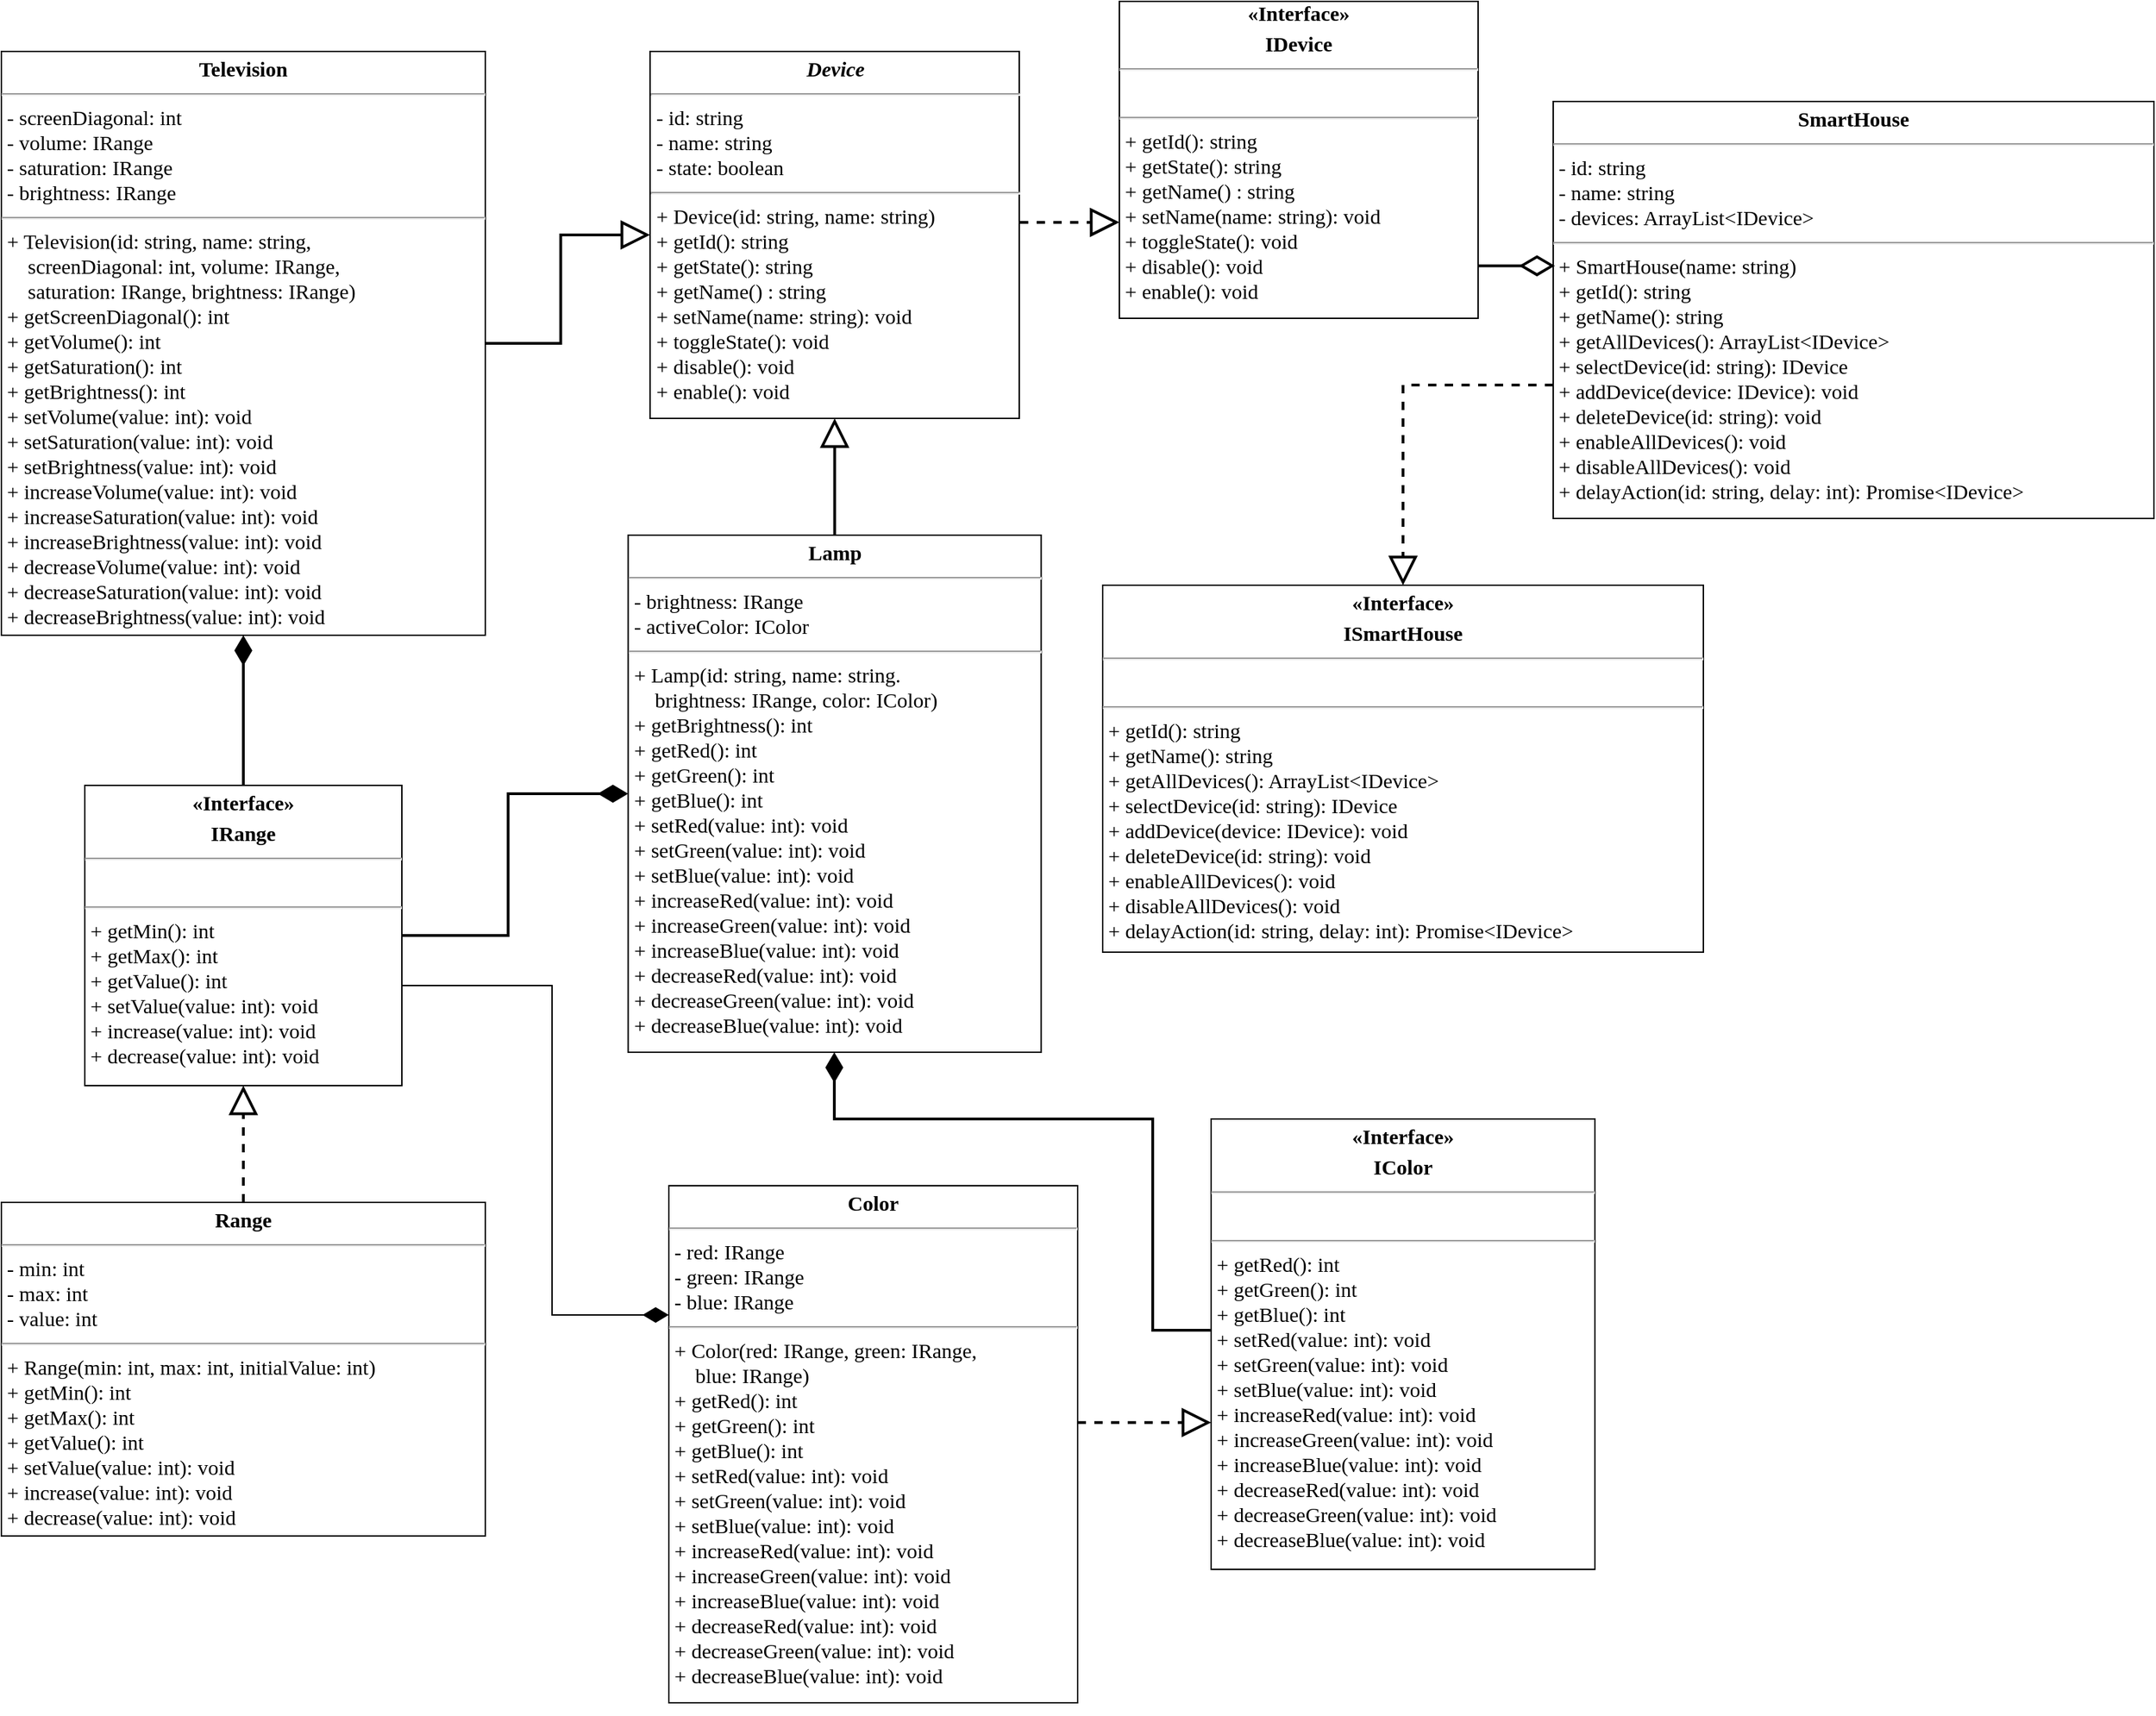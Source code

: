 <mxfile version="12.8.1" type="device"><diagram name="Page-1" id="c4acf3e9-155e-7222-9cf6-157b1a14988f"><mxGraphModel dx="3422" dy="1450" grid="1" gridSize="12" guides="1" tooltips="1" connect="1" arrows="1" fold="1" page="1" pageScale="1" pageWidth="827" pageHeight="1169" background="#ffffff" math="0" shadow="0"><root><mxCell id="0"/><mxCell id="1" parent="0"/><mxCell id="5d2195bd80daf111-18" value="&lt;p style=&quot;margin: 4px 0px 0px ; text-align: center ; font-size: 15px&quot;&gt;&lt;b style=&quot;font-size: 15px&quot;&gt;&lt;font style=&quot;font-size: 15px&quot;&gt;&lt;i&gt;Device&lt;/i&gt;&lt;/font&gt;&lt;/b&gt;&lt;/p&gt;&lt;hr style=&quot;font-size: 15px&quot;&gt;&lt;p style=&quot;margin: 0px 0px 0px 4px ; font-size: 15px&quot;&gt;- id: string&lt;span&gt;&lt;br&gt;&lt;/span&gt;&lt;/p&gt;&lt;p style=&quot;margin: 0px 0px 0px 4px ; font-size: 15px&quot;&gt;&lt;span&gt;- name: string&lt;/span&gt;&lt;br&gt;&lt;/p&gt;&lt;p style=&quot;margin: 0px 0px 0px 4px ; font-size: 15px&quot;&gt;&lt;font style=&quot;font-size: 15px&quot;&gt;- state: boolean&lt;/font&gt;&lt;/p&gt;&lt;hr style=&quot;font-size: 15px&quot;&gt;&lt;p style=&quot;margin: 0px 0px 0px 4px ; font-size: 15px&quot;&gt;&lt;font style=&quot;font-size: 15px&quot;&gt;+&amp;nbsp;&lt;span style=&quot;font-size: 15px&quot;&gt;Device(id: string, name: string&lt;/span&gt;&lt;span style=&quot;font-size: 15px&quot;&gt;)&lt;/span&gt;&lt;/font&gt;&lt;/p&gt;&lt;p style=&quot;margin: 0px 0px 0px 4px&quot;&gt;&lt;span&gt;+ getId(): string&lt;/span&gt;&lt;/p&gt;&lt;p style=&quot;margin: 0px 0px 0px 4px&quot;&gt;+ getState(): string&lt;/p&gt;&lt;p style=&quot;margin: 0px 0px 0px 4px&quot;&gt;+ getName() : string&lt;br&gt;&lt;/p&gt;&lt;p style=&quot;margin: 0px 0px 0px 4px&quot;&gt;+ setName(name: string): void&lt;br&gt;&lt;/p&gt;&lt;p style=&quot;margin: 0px 0px 0px 4px&quot;&gt;+ toggleState(): void&lt;/p&gt;&lt;p style=&quot;margin: 0px 0px 0px 4px&quot;&gt;+ disable(): void&lt;/p&gt;&lt;p style=&quot;margin: 0px 0px 0px 4px ; font-size: 15px&quot;&gt;&lt;font style=&quot;font-size: 15px&quot;&gt;&lt;span&gt;+ enable(): void&lt;/span&gt;&lt;span style=&quot;font-size: 15px&quot;&gt;&amp;nbsp;&lt;/span&gt;&lt;/font&gt;&lt;/p&gt;&lt;p style=&quot;margin: 0px 0px 0px 4px ; font-size: 15px&quot;&gt;&lt;br&gt;&lt;/p&gt;&lt;p style=&quot;margin: 0px 0px 0px 4px ; font-size: 15px&quot;&gt;&lt;br style=&quot;font-size: 15px&quot;&gt;&lt;/p&gt;" style="verticalAlign=top;align=left;overflow=fill;fontSize=15;fontFamily=Verdana;html=1;rounded=0;shadow=0;comic=0;labelBackgroundColor=none;strokeWidth=1" parent="1" vertex="1"><mxGeometry x="-265.5" y="96" width="265.5" height="264" as="geometry"/></mxCell><mxCell id="Q73w4kFCPAtCRHGUDV1n-12" style="edgeStyle=orthogonalEdgeStyle;rounded=0;orthogonalLoop=1;jettySize=auto;html=1;endArrow=block;endFill=0;endSize=16;strokeWidth=2;" parent="1" source="eGvVzG7AGnnClOdw0Uho-2" target="5d2195bd80daf111-18" edge="1"><mxGeometry relative="1" as="geometry"/></mxCell><mxCell id="eGvVzG7AGnnClOdw0Uho-2" value="&lt;p style=&quot;margin: 4px 0px 0px ; text-align: center ; font-size: 15px&quot;&gt;&lt;b style=&quot;font-size: 15px&quot;&gt;&lt;font style=&quot;font-size: 15px&quot;&gt;Television&lt;/font&gt;&lt;/b&gt;&lt;/p&gt;&lt;hr style=&quot;font-size: 15px&quot;&gt;&lt;p style=&quot;margin: 0px 0px 0px 4px ; font-size: 15px&quot;&gt;&lt;font style=&quot;font-size: 15px&quot;&gt;- screenDiagonal: int&lt;br style=&quot;font-size: 15px&quot;&gt;&lt;/font&gt;&lt;/p&gt;&lt;p style=&quot;margin: 0px 0px 0px 4px ; font-size: 15px&quot;&gt;&lt;font style=&quot;font-size: 15px&quot;&gt;- volume: IRange&lt;br style=&quot;font-size: 15px&quot;&gt;&lt;/font&gt;&lt;/p&gt;&lt;p style=&quot;margin: 0px 0px 0px 4px ; font-size: 15px&quot;&gt;&lt;font style=&quot;font-size: 15px&quot;&gt;- saturation: IRange&lt;/font&gt;&lt;/p&gt;&lt;p style=&quot;margin: 0px 0px 0px 4px ; font-size: 15px&quot;&gt;&lt;font style=&quot;font-size: 15px&quot;&gt;- brightness: IRange&lt;/font&gt;&lt;/p&gt;&lt;hr style=&quot;font-size: 15px&quot;&gt;&lt;p style=&quot;margin: 0px 0px 0px 4px ; font-size: 15px&quot;&gt;&lt;font style=&quot;font-size: 15px&quot;&gt;+ Television(id: string, name: string,&amp;nbsp;&lt;/font&gt;&lt;/p&gt;&lt;p style=&quot;margin: 0px 0px 0px 4px ; font-size: 15px&quot;&gt;&lt;span&gt;&amp;nbsp; &amp;nbsp; screenDiagonal: int,&amp;nbsp;&lt;/span&gt;&lt;span&gt;volume: IRange,&amp;nbsp;&lt;/span&gt;&lt;/p&gt;&lt;p style=&quot;margin: 0px 0px 0px 4px ; font-size: 15px&quot;&gt;&lt;span&gt;&amp;nbsp; &amp;nbsp; saturation: IRange,&amp;nbsp;&lt;/span&gt;&lt;span&gt;brightness: IRange)&lt;/span&gt;&lt;/p&gt;&lt;p style=&quot;margin: 0px 0px 0px 4px ; font-size: 15px&quot;&gt;&lt;font style=&quot;font-size: 15px&quot;&gt;+ getScreenDiagonal(): int&lt;/font&gt;&lt;/p&gt;&lt;p style=&quot;margin: 0px 0px 0px 4px ; font-size: 15px&quot;&gt;&lt;font style=&quot;font-size: 15px&quot;&gt;+ getVolume(): int&lt;/font&gt;&lt;/p&gt;&lt;p style=&quot;margin: 0px 0px 0px 4px ; font-size: 15px&quot;&gt;&lt;font style=&quot;font-size: 15px&quot;&gt;+ getSaturation(): int&lt;/font&gt;&lt;/p&gt;&lt;p style=&quot;margin: 0px 0px 0px 4px ; font-size: 15px&quot;&gt;&lt;font style=&quot;font-size: 15px&quot;&gt;+ getBrightness(): int&lt;/font&gt;&lt;/p&gt;&lt;p style=&quot;margin: 0px 0px 0px 4px ; font-size: 15px&quot;&gt;+ setVolume(value: int): void&lt;br style=&quot;font-size: 15px&quot;&gt;&lt;/p&gt;&lt;p style=&quot;margin: 0px 0px 0px 4px ; font-size: 15px&quot;&gt;+ setSaturation(value: int): void&lt;br style=&quot;font-size: 15px&quot;&gt;&lt;/p&gt;&lt;p style=&quot;margin: 0px 0px 0px 4px ; font-size: 15px&quot;&gt;+ setBrightness(value: int): void&lt;br style=&quot;font-size: 15px&quot;&gt;&lt;/p&gt;&lt;p style=&quot;margin: 0px 0px 0px 4px ; font-size: 15px&quot;&gt;+ increaseVolume(value: int): void&lt;/p&gt;&lt;p style=&quot;margin: 0px 0px 0px 4px ; font-size: 15px&quot;&gt;+ increaseSaturation(value: int): void&lt;br style=&quot;font-size: 15px&quot;&gt;&lt;/p&gt;&lt;p style=&quot;margin: 0px 0px 0px 4px ; font-size: 15px&quot;&gt;+ increaseBrightness(value: int): void&lt;br style=&quot;font-size: 15px&quot;&gt;&lt;/p&gt;&lt;p style=&quot;margin: 0px 0px 0px 4px ; font-size: 15px&quot;&gt;+ decreaseVolume(value: int): void&lt;/p&gt;&lt;p style=&quot;margin: 0px 0px 0px 4px ; font-size: 15px&quot;&gt;+ decreaseSaturation(value: int): void&lt;/p&gt;&lt;p style=&quot;margin: 0px 0px 0px 4px ; font-size: 15px&quot;&gt;+ decreaseBrightness(value: int): void&lt;/p&gt;" style="verticalAlign=top;align=left;overflow=fill;fontSize=15;fontFamily=Verdana;html=1;rounded=0;shadow=0;comic=0;labelBackgroundColor=none;strokeWidth=1" parent="1" vertex="1"><mxGeometry x="-732" y="96" width="348" height="420" as="geometry"/></mxCell><mxCell id="Q73w4kFCPAtCRHGUDV1n-11" style="edgeStyle=orthogonalEdgeStyle;rounded=0;orthogonalLoop=1;jettySize=auto;html=1;endArrow=block;endFill=0;endSize=16;strokeWidth=2;entryX=0.5;entryY=1;entryDx=0;entryDy=0;" parent="1" source="eGvVzG7AGnnClOdw0Uho-7" target="5d2195bd80daf111-18" edge="1"><mxGeometry relative="1" as="geometry"><mxPoint x="-133" y="384" as="targetPoint"/><Array as="points"/></mxGeometry></mxCell><mxCell id="eGvVzG7AGnnClOdw0Uho-7" value="&lt;p style=&quot;margin: 4px 0px 0px ; text-align: center ; font-size: 15px&quot;&gt;&lt;b style=&quot;font-size: 15px&quot;&gt;&lt;font style=&quot;font-size: 15px&quot;&gt;Lamp&lt;/font&gt;&lt;/b&gt;&lt;/p&gt;&lt;hr style=&quot;font-size: 15px&quot;&gt;&lt;p style=&quot;margin: 0px 0px 0px 4px ; font-size: 15px&quot;&gt;&lt;font style=&quot;font-size: 15px&quot;&gt;- brightness: IRange&lt;br style=&quot;font-size: 15px&quot;&gt;&lt;/font&gt;&lt;/p&gt;&lt;p style=&quot;margin: 0px 0px 0px 4px ; font-size: 15px&quot;&gt;&lt;font style=&quot;font-size: 15px&quot;&gt;- activeColor: IColor&lt;/font&gt;&lt;/p&gt;&lt;hr style=&quot;font-size: 15px&quot;&gt;&lt;p style=&quot;margin: 0px 0px 0px 4px ; font-size: 15px&quot;&gt;&lt;font style=&quot;font-size: 15px&quot;&gt;+ Lamp(id: string, name: string.&amp;nbsp;&lt;/font&gt;&lt;/p&gt;&lt;p style=&quot;margin: 0px 0px 0px 4px ; font-size: 15px&quot;&gt;&lt;font style=&quot;font-size: 15px&quot;&gt;&lt;span style=&quot;font-size: 15px&quot;&gt;&amp;nbsp; &amp;nbsp; brightness: IRange, color: IColor)&lt;/span&gt;&lt;/font&gt;&lt;/p&gt;&lt;p style=&quot;margin: 0px 0px 0px 4px ; font-size: 15px&quot;&gt;&lt;span style=&quot;font-size: 15px&quot;&gt;&lt;font style=&quot;font-size: 15px&quot;&gt;+ getBrightness(): int&lt;/font&gt;&lt;/span&gt;&lt;/p&gt;&lt;p style=&quot;margin: 0px 0px 0px 4px&quot;&gt;+ getRed(): int&lt;/p&gt;&lt;p style=&quot;margin: 0px 0px 0px 4px&quot;&gt;+ getGreen(): int&lt;br&gt;&lt;/p&gt;&lt;p style=&quot;margin: 0px 0px 0px 4px&quot;&gt;+ getBlue(): int&lt;/p&gt;&lt;p style=&quot;margin: 0px 0px 0px 4px ; font-size: 15px&quot;&gt;+ setRed(&lt;span style=&quot;font-size: 15px&quot;&gt;value: int): void&lt;/span&gt;&lt;/p&gt;&lt;p style=&quot;margin: 0px 0px 0px 4px ; font-size: 15px&quot;&gt;+ setGreen(&lt;span style=&quot;font-size: 15px&quot;&gt;value: int): void&lt;/span&gt;&lt;span style=&quot;font-size: 15px&quot;&gt;&lt;br style=&quot;font-size: 15px&quot;&gt;&lt;/span&gt;&lt;/p&gt;&lt;p style=&quot;margin: 0px 0px 0px 4px ; font-size: 15px&quot;&gt;+ setBlue(&lt;span style=&quot;font-size: 15px&quot;&gt;value: int): void&lt;/span&gt;&lt;span style=&quot;font-size: 15px&quot;&gt;&lt;br style=&quot;font-size: 15px&quot;&gt;&lt;/span&gt;&lt;/p&gt;&lt;p style=&quot;margin: 0px 0px 0px 4px ; font-size: 15px&quot;&gt;+ increaseRed(&lt;span style=&quot;font-size: 15px&quot;&gt;value: int): void&lt;/span&gt;&lt;/p&gt;&lt;p style=&quot;margin: 0px 0px 0px 4px ; font-size: 15px&quot;&gt;+ increaseGreen(&lt;span style=&quot;font-size: 15px&quot;&gt;value: int): void&lt;/span&gt;&lt;span style=&quot;font-size: 15px&quot;&gt;&lt;br style=&quot;font-size: 15px&quot;&gt;&lt;/span&gt;&lt;/p&gt;&lt;p style=&quot;margin: 0px 0px 0px 4px ; font-size: 15px&quot;&gt;+ increaseBlue(&lt;span style=&quot;font-size: 15px&quot;&gt;value: int): void&lt;/span&gt;&lt;span style=&quot;font-size: 15px&quot;&gt;&lt;br style=&quot;font-size: 15px&quot;&gt;&lt;/span&gt;&lt;/p&gt;&lt;p style=&quot;margin: 0px 0px 0px 4px ; font-size: 15px&quot;&gt;&lt;/p&gt;&lt;p style=&quot;margin: 0px 0px 0px 4px ; font-size: 15px&quot;&gt;+ decreaseRed(&lt;span style=&quot;font-size: 15px&quot;&gt;value: int): void&lt;/span&gt;&lt;/p&gt;&lt;p style=&quot;margin: 0px 0px 0px 4px ; font-size: 15px&quot;&gt;+ decreaseGreen(value: int): void&lt;span style=&quot;font-size: 15px&quot;&gt;&lt;br style=&quot;font-size: 15px&quot;&gt;&lt;/span&gt;&lt;/p&gt;&lt;p style=&quot;margin: 0px 0px 0px 4px ; font-size: 15px&quot;&gt;+ decreaseBlue(value: int): void&lt;br style=&quot;font-size: 15px&quot;&gt;&lt;/p&gt;" style="verticalAlign=top;align=left;overflow=fill;fontSize=15;fontFamily=Verdana;html=1;rounded=0;shadow=0;comic=0;labelBackgroundColor=none;strokeWidth=1" parent="1" vertex="1"><mxGeometry x="-281.25" y="444" width="297" height="372" as="geometry"/></mxCell><mxCell id="Q73w4kFCPAtCRHGUDV1n-16" style="edgeStyle=orthogonalEdgeStyle;rounded=0;orthogonalLoop=1;jettySize=auto;html=1;endArrow=block;endFill=0;endSize=16;strokeWidth=2;dashed=1;" parent="1" source="eGvVzG7AGnnClOdw0Uho-8" target="Q73w4kFCPAtCRHGUDV1n-4" edge="1"><mxGeometry relative="1" as="geometry"/></mxCell><mxCell id="eGvVzG7AGnnClOdw0Uho-8" value="&lt;p style=&quot;margin: 4px 0px 0px ; text-align: center ; font-size: 15px&quot;&gt;&lt;b style=&quot;font-size: 15px&quot;&gt;&lt;font style=&quot;font-size: 15px&quot;&gt;Range&lt;/font&gt;&lt;/b&gt;&lt;/p&gt;&lt;hr style=&quot;font-size: 15px&quot;&gt;&lt;p style=&quot;margin: 0px 0px 0px 4px ; font-size: 15px&quot;&gt;&lt;font style=&quot;font-size: 15px&quot;&gt;- min: int&lt;br style=&quot;font-size: 15px&quot;&gt;- max: int&lt;/font&gt;&lt;/p&gt;&lt;p style=&quot;margin: 0px 0px 0px 4px ; font-size: 15px&quot;&gt;&lt;font style=&quot;font-size: 15px&quot;&gt;- value: int&lt;/font&gt;&lt;/p&gt;&lt;hr style=&quot;font-size: 15px&quot;&gt;&lt;p style=&quot;margin: 0px 0px 0px 4px ; font-size: 15px&quot;&gt;&lt;font style=&quot;font-size: 15px&quot;&gt;+ Range(min: int, max: int,&amp;nbsp;&lt;/font&gt;&lt;span&gt;initialValue: int)&lt;/span&gt;&lt;/p&gt;&lt;p style=&quot;margin: 0px 0px 0px 4px&quot;&gt;+ getMin(): int&lt;br&gt;&lt;/p&gt;&lt;p style=&quot;margin: 0px 0px 0px 4px&quot;&gt;+ getMax(): int&lt;/p&gt;&lt;p style=&quot;margin: 0px 0px 0px 4px&quot;&gt;+ getValue(): int&lt;/p&gt;&lt;p style=&quot;margin: 0px 0px 0px 4px&quot;&gt;+ setValue(value: int): void&lt;br&gt;&lt;/p&gt;&lt;p style=&quot;margin: 0px 0px 0px 4px&quot;&gt;+ increase(value: int): void&lt;/p&gt;&lt;p style=&quot;margin: 0px 0px 0px 4px&quot;&gt;+ decrease(value: int): void&lt;/p&gt;&lt;p style=&quot;margin: 0px 0px 0px 4px ; font-size: 15px&quot;&gt;&lt;br&gt;&lt;/p&gt;&lt;p style=&quot;margin: 0px 0px 0px 4px ; font-size: 15px&quot;&gt;&lt;br style=&quot;font-size: 15px&quot;&gt;&lt;/p&gt;" style="verticalAlign=top;align=left;overflow=fill;fontSize=15;fontFamily=Verdana;html=1;rounded=0;shadow=0;comic=0;labelBackgroundColor=none;strokeWidth=1;horizontal=1;" parent="1" vertex="1"><mxGeometry x="-732" y="924" width="348" height="240" as="geometry"/></mxCell><mxCell id="Q73w4kFCPAtCRHGUDV1n-17" style="edgeStyle=orthogonalEdgeStyle;rounded=0;orthogonalLoop=1;jettySize=auto;html=1;dashed=1;endArrow=block;endFill=0;endSize=16;strokeWidth=2;entryX=0;entryY=0.674;entryDx=0;entryDy=0;entryPerimeter=0;" parent="1" source="eGvVzG7AGnnClOdw0Uho-9" target="Q73w4kFCPAtCRHGUDV1n-5" edge="1"><mxGeometry relative="1" as="geometry"><mxPoint x="136" y="1082" as="targetPoint"/><Array as="points"><mxPoint x="36" y="1082"/></Array></mxGeometry></mxCell><mxCell id="eGvVzG7AGnnClOdw0Uho-9" value="&lt;p style=&quot;margin: 4px 0px 0px ; text-align: center ; font-size: 15px&quot;&gt;&lt;b style=&quot;font-size: 15px&quot;&gt;&lt;font style=&quot;font-size: 15px&quot;&gt;Color&lt;/font&gt;&lt;/b&gt;&lt;/p&gt;&lt;hr style=&quot;font-size: 15px&quot;&gt;&lt;p style=&quot;margin: 0px 0px 0px 4px ; font-size: 15px&quot;&gt;&lt;font style=&quot;font-size: 15px&quot;&gt;- red: IRange&lt;br style=&quot;font-size: 15px&quot;&gt;- green: IRange&lt;br style=&quot;font-size: 15px&quot;&gt;&lt;/font&gt;&lt;/p&gt;&lt;p style=&quot;margin: 0px 0px 0px 4px ; font-size: 15px&quot;&gt;&lt;font style=&quot;font-size: 15px&quot;&gt;- blue: IRange&lt;/font&gt;&lt;/p&gt;&lt;hr style=&quot;font-size: 15px&quot;&gt;&lt;p style=&quot;margin: 0px 0px 0px 4px ; font-size: 15px&quot;&gt;&lt;font style=&quot;font-size: 15px&quot;&gt;+ Color(red: IRange, green: IRange,&lt;/font&gt;&lt;/p&gt;&lt;p style=&quot;margin: 0px 0px 0px 4px ; font-size: 15px&quot;&gt;&lt;font style=&quot;font-size: 15px&quot;&gt;&amp;nbsp; &amp;nbsp; blue: IRange)&lt;/font&gt;&lt;/p&gt;&lt;p style=&quot;margin: 0px 0px 0px 4px&quot;&gt;+ getRed(): int&lt;br&gt;&lt;/p&gt;&lt;p style=&quot;margin: 0px 0px 0px 4px&quot;&gt;+ getGreen(): int&lt;/p&gt;&lt;p style=&quot;margin: 0px 0px 0px 4px&quot;&gt;+ getBlue(): int&lt;/p&gt;&lt;p style=&quot;margin: 0px 0px 0px 4px&quot;&gt;+ setRed(value: int): void&lt;/p&gt;&lt;p style=&quot;margin: 0px 0px 0px 4px&quot;&gt;+ setGreen(value: int): void&lt;br&gt;&lt;/p&gt;&lt;p style=&quot;margin: 0px 0px 0px 4px&quot;&gt;+ setBlue(value: int): void&lt;br&gt;&lt;/p&gt;&lt;p style=&quot;margin: 0px 0px 0px 4px&quot;&gt;+&amp;nbsp;increaseRed(value: int): void&lt;/p&gt;&lt;p style=&quot;margin: 0px 0px 0px 4px&quot;&gt;+&amp;nbsp;increaseGreen(value: int): void&lt;br&gt;&lt;/p&gt;&lt;p style=&quot;margin: 0px 0px 0px 4px&quot;&gt;+&amp;nbsp;increaseBlue(value: int): void&lt;br&gt;&lt;/p&gt;&lt;p style=&quot;margin: 0px 0px 0px 4px&quot;&gt;+ decreaseRed(value: int): void&lt;/p&gt;&lt;p style=&quot;margin: 0px 0px 0px 4px&quot;&gt;+ decreaseGreen(value: int): void&lt;/p&gt;&lt;p style=&quot;margin: 0px 0px 0px 4px&quot;&gt;&lt;/p&gt;&lt;p style=&quot;margin: 0px 0px 0px 4px&quot;&gt;+ decreaseBlue(value: int): void&lt;/p&gt;&lt;p style=&quot;margin: 0px 0px 0px 4px ; font-size: 15px&quot;&gt;&lt;br&gt;&lt;/p&gt;" style="verticalAlign=top;align=left;overflow=fill;fontSize=15;fontFamily=Verdana;html=1;rounded=0;shadow=0;comic=0;labelBackgroundColor=none;strokeWidth=1;" parent="1" vertex="1"><mxGeometry x="-252" y="912" width="294" height="372" as="geometry"/></mxCell><mxCell id="xbyayHR8wlCIUBCcTG-p-1" style="edgeStyle=orthogonalEdgeStyle;rounded=0;orthogonalLoop=1;jettySize=auto;html=1;exitX=0.5;exitY=1;exitDx=0;exitDy=0;" parent="1" source="eGvVzG7AGnnClOdw0Uho-9" target="eGvVzG7AGnnClOdw0Uho-9" edge="1"><mxGeometry relative="1" as="geometry"/></mxCell><mxCell id="xbyayHR8wlCIUBCcTG-p-2" style="edgeStyle=orthogonalEdgeStyle;rounded=0;orthogonalLoop=1;jettySize=auto;html=1;exitX=0.5;exitY=1;exitDx=0;exitDy=0;" parent="1" source="eGvVzG7AGnnClOdw0Uho-9" target="eGvVzG7AGnnClOdw0Uho-9" edge="1"><mxGeometry relative="1" as="geometry"/></mxCell><mxCell id="Q73w4kFCPAtCRHGUDV1n-19" style="edgeStyle=orthogonalEdgeStyle;rounded=0;orthogonalLoop=1;jettySize=auto;html=1;dashed=1;endArrow=block;endFill=0;endSize=16;strokeWidth=2;exitX=1.002;exitY=0.466;exitDx=0;exitDy=0;exitPerimeter=0;entryX=0;entryY=0.697;entryDx=0;entryDy=0;entryPerimeter=0;" parent="1" source="5d2195bd80daf111-18" target="Q73w4kFCPAtCRHGUDV1n-2" edge="1"><mxGeometry relative="1" as="geometry"><mxPoint x="382" y="336" as="sourcePoint"/><mxPoint x="48" y="219" as="targetPoint"/><Array as="points"/></mxGeometry></mxCell><mxCell id="eGvVzG7AGnnClOdw0Uho-6" value="&lt;p style=&quot;margin: 4px 0px 0px ; text-align: center ; font-size: 15px&quot;&gt;&lt;b style=&quot;font-size: 15px&quot;&gt;&lt;font style=&quot;font-size: 15px&quot;&gt;SmartHouse&lt;/font&gt;&lt;/b&gt;&lt;/p&gt;&lt;hr style=&quot;font-size: 15px&quot;&gt;&lt;p style=&quot;margin: 0px 0px 0px 4px ; font-size: 15px&quot;&gt;- id: string&lt;span&gt;&lt;br&gt;&lt;/span&gt;&lt;/p&gt;&lt;p style=&quot;margin: 0px 0px 0px 4px ; font-size: 15px&quot;&gt;&lt;span&gt;- name: string&lt;/span&gt;&lt;br&gt;&lt;/p&gt;&lt;p style=&quot;margin: 0px 0px 0px 4px ; font-size: 15px&quot;&gt;&lt;font style=&quot;font-size: 15px&quot;&gt;- devices: ArrayList&amp;lt;IDevice&amp;gt;&lt;/font&gt;&lt;/p&gt;&lt;hr style=&quot;font-size: 15px&quot;&gt;&lt;p style=&quot;margin: 0px 0px 0px 4px ; font-size: 15px&quot;&gt;&lt;font style=&quot;font-size: 15px&quot;&gt;+ SmartHouse(name: string)&lt;/font&gt;&lt;/p&gt;&lt;p style=&quot;margin: 0px 0px 0px 4px&quot;&gt;+ getId(): string&lt;/p&gt;&lt;p style=&quot;margin: 0px 0px 0px 4px&quot;&gt;+ getName(): string&lt;/p&gt;&lt;p style=&quot;margin: 0px 0px 0px 4px&quot;&gt;+ getAllDevices(): ArrayList&amp;lt;IDevice&amp;gt;&lt;/p&gt;&lt;p style=&quot;margin: 0px 0px 0px 4px&quot;&gt;+ selectDevice(id: string): IDevice&lt;br&gt;&lt;/p&gt;&lt;p style=&quot;margin: 0px 0px 0px 4px&quot;&gt;+ addDevice(device: IDevice): void&lt;/p&gt;&lt;p style=&quot;margin: 0px 0px 0px 4px&quot;&gt;+ deleteDevice(id: string): void&lt;/p&gt;&lt;p style=&quot;margin: 0px 0px 0px 4px&quot;&gt;+ enableAllDevices(): void&lt;/p&gt;&lt;p style=&quot;margin: 0px 0px 0px 4px&quot;&gt;+ disableAllDevices(): void&lt;/p&gt;&lt;p style=&quot;margin: 0px 0px 0px 4px&quot;&gt;&lt;/p&gt;&lt;p style=&quot;margin: 0px 0px 0px 4px&quot;&gt;+ delayAction(id: string, delay: int): Promise&amp;lt;IDevice&amp;gt;&lt;/p&gt;&lt;p style=&quot;margin: 0px 0px 0px 4px ; font-size: 15px&quot;&gt;&lt;br&gt;&lt;/p&gt;" style="verticalAlign=top;align=left;overflow=fill;fontSize=15;fontFamily=Verdana;html=1;rounded=0;shadow=0;comic=0;labelBackgroundColor=none;strokeWidth=1" parent="1" vertex="1"><mxGeometry x="384" y="132" width="432" height="300" as="geometry"/></mxCell><mxCell id="Q73w4kFCPAtCRHGUDV1n-20" style="edgeStyle=orthogonalEdgeStyle;rounded=0;orthogonalLoop=1;jettySize=auto;html=1;endArrow=diamondThin;endFill=0;endSize=20;strokeWidth=2;entryX=0.003;entryY=0.394;entryDx=0;entryDy=0;entryPerimeter=0;" parent="1" source="Q73w4kFCPAtCRHGUDV1n-2" target="eGvVzG7AGnnClOdw0Uho-6" edge="1"><mxGeometry relative="1" as="geometry"><mxPoint x="383" y="250" as="targetPoint"/><Array as="points"><mxPoint x="348" y="250"/></Array></mxGeometry></mxCell><mxCell id="Q73w4kFCPAtCRHGUDV1n-2" value="&lt;div style=&quot;text-align: center&quot;&gt;&lt;span&gt;&lt;b&gt;«Interface»&lt;/b&gt;&lt;/span&gt;&lt;/div&gt;&lt;p style=&quot;margin: 4px 0px 0px ; text-align: center ; font-size: 15px&quot;&gt;&lt;b style=&quot;font-size: 15px&quot;&gt;&lt;font style=&quot;font-size: 15px&quot;&gt;IDevice&lt;/font&gt;&lt;/b&gt;&lt;/p&gt;&lt;hr style=&quot;font-size: 15px&quot;&gt;&lt;p style=&quot;margin: 0px 0px 0px 4px ; font-size: 15px&quot;&gt;&lt;br&gt;&lt;/p&gt;&lt;hr style=&quot;font-size: 15px&quot;&gt;&lt;p style=&quot;margin: 0px 0px 0px 4px ; font-size: 15px&quot;&gt;&lt;span&gt;+ getId(): string&lt;/span&gt;&lt;/p&gt;&lt;p style=&quot;margin: 0px 0px 0px 4px ; font-size: 15px&quot;&gt;&lt;font style=&quot;font-size: 15px&quot;&gt;+ getState(): string&lt;/font&gt;&lt;/p&gt;&lt;p style=&quot;margin: 0px 0px 0px 4px ; font-size: 15px&quot;&gt;&lt;font style=&quot;font-size: 15px&quot;&gt;+ getName() : string&lt;br style=&quot;font-size: 15px&quot;&gt;&lt;/font&gt;&lt;/p&gt;&lt;p style=&quot;margin: 0px 0px 0px 4px ; font-size: 15px&quot;&gt;&lt;font style=&quot;font-size: 15px&quot;&gt;+ setName(name: string): void&lt;br style=&quot;font-size: 15px&quot;&gt;&lt;/font&gt;&lt;/p&gt;&lt;p style=&quot;margin: 0px 0px 0px 4px ; font-size: 15px&quot;&gt;&lt;font style=&quot;font-size: 15px&quot;&gt;+ toggleState(): void&lt;/font&gt;&lt;/p&gt;&lt;p style=&quot;margin: 0px 0px 0px 4px ; font-size: 15px&quot;&gt;&lt;font style=&quot;font-size: 15px&quot;&gt;+ disable(): void&lt;/font&gt;&lt;/p&gt;&lt;p style=&quot;margin: 0px 0px 0px 4px ; font-size: 15px&quot;&gt;&lt;font style=&quot;font-size: 15px&quot;&gt;+ enable(): void&lt;/font&gt;&lt;/p&gt;&lt;p style=&quot;margin: 0px 0px 0px 4px ; font-size: 15px&quot;&gt;&lt;br style=&quot;font-size: 15px&quot;&gt;&lt;/p&gt;" style="verticalAlign=top;align=left;overflow=fill;fontSize=15;fontFamily=Verdana;html=1;rounded=0;shadow=0;comic=0;labelBackgroundColor=none;strokeWidth=1" parent="1" vertex="1"><mxGeometry x="72" y="60" width="258" height="228" as="geometry"/></mxCell><mxCell id="Q73w4kFCPAtCRHGUDV1n-13" style="edgeStyle=orthogonalEdgeStyle;rounded=0;orthogonalLoop=1;jettySize=auto;html=1;entryX=0.5;entryY=1;entryDx=0;entryDy=0;endArrow=diamondThin;endFill=1;endSize=16;strokeWidth=2;" parent="1" source="Q73w4kFCPAtCRHGUDV1n-4" target="eGvVzG7AGnnClOdw0Uho-2" edge="1"><mxGeometry relative="1" as="geometry"/></mxCell><mxCell id="Q73w4kFCPAtCRHGUDV1n-14" style="edgeStyle=orthogonalEdgeStyle;rounded=0;orthogonalLoop=1;jettySize=auto;html=1;entryX=0;entryY=0.5;entryDx=0;entryDy=0;endArrow=diamondThin;endFill=1;endSize=16;strokeWidth=2;" parent="1" source="Q73w4kFCPAtCRHGUDV1n-4" target="eGvVzG7AGnnClOdw0Uho-7" edge="1"><mxGeometry relative="1" as="geometry"/></mxCell><mxCell id="O0zKDXYKjEsPyWjebklp-1" style="edgeStyle=orthogonalEdgeStyle;rounded=0;orthogonalLoop=1;jettySize=auto;html=1;entryX=0;entryY=0.25;entryDx=0;entryDy=0;endArrow=diamondThin;endFill=1;startSize=6;endSize=16;" edge="1" parent="1" source="Q73w4kFCPAtCRHGUDV1n-4" target="eGvVzG7AGnnClOdw0Uho-9"><mxGeometry relative="1" as="geometry"><Array as="points"><mxPoint x="-336" y="768"/><mxPoint x="-336" y="1005"/></Array></mxGeometry></mxCell><mxCell id="Q73w4kFCPAtCRHGUDV1n-4" value="&lt;p style=&quot;margin: 4px 0px 0px ; text-align: center ; font-size: 15px&quot;&gt;&lt;b&gt;«Interface»&lt;/b&gt;&lt;b style=&quot;font-size: 15px&quot;&gt;&lt;font style=&quot;font-size: 15px&quot;&gt;&lt;br&gt;&lt;/font&gt;&lt;/b&gt;&lt;/p&gt;&lt;p style=&quot;margin: 4px 0px 0px ; text-align: center ; font-size: 15px&quot;&gt;&lt;b style=&quot;font-size: 15px&quot;&gt;&lt;font style=&quot;font-size: 15px&quot;&gt;IRange&lt;/font&gt;&lt;/b&gt;&lt;/p&gt;&lt;hr style=&quot;font-size: 15px&quot;&gt;&lt;p style=&quot;margin: 0px 0px 0px 4px ; font-size: 15px&quot;&gt;&lt;br&gt;&lt;/p&gt;&lt;hr style=&quot;font-size: 15px&quot;&gt;&lt;p style=&quot;margin: 0px 0px 0px 4px ; font-size: 15px&quot;&gt;&lt;span&gt;+ getMin(): int&lt;/span&gt;&lt;br&gt;&lt;/p&gt;&lt;p style=&quot;margin: 0px 0px 0px 4px ; font-size: 15px&quot;&gt;&lt;font style=&quot;font-size: 15px&quot;&gt;+ getMax(): int&lt;/font&gt;&lt;/p&gt;&lt;p style=&quot;margin: 0px 0px 0px 4px ; font-size: 15px&quot;&gt;&lt;font style=&quot;font-size: 15px&quot;&gt;+ getValue(): int&lt;/font&gt;&lt;/p&gt;&lt;p style=&quot;margin: 0px 0px 0px 4px ; font-size: 15px&quot;&gt;&lt;font style=&quot;font-size: 15px&quot;&gt;+ setValue(value: int): void&lt;br style=&quot;font-size: 15px&quot;&gt;&lt;/font&gt;&lt;/p&gt;&lt;p style=&quot;margin: 0px 0px 0px 4px ; font-size: 15px&quot;&gt;&lt;font style=&quot;font-size: 15px&quot;&gt;+ increase(value: int): void&lt;/font&gt;&lt;/p&gt;&lt;p style=&quot;margin: 0px 0px 0px 4px ; font-size: 15px&quot;&gt;&lt;font style=&quot;font-size: 15px&quot;&gt;+ decrease(value: int): void&lt;/font&gt;&lt;/p&gt;&lt;p style=&quot;margin: 0px 0px 0px 4px ; font-size: 15px&quot;&gt;&lt;br style=&quot;font-size: 15px&quot;&gt;&lt;/p&gt;" style="verticalAlign=top;align=left;overflow=fill;fontSize=15;fontFamily=Verdana;html=1;rounded=0;shadow=0;comic=0;labelBackgroundColor=none;strokeWidth=1;horizontal=1;" parent="1" vertex="1"><mxGeometry x="-672" y="624" width="228" height="216" as="geometry"/></mxCell><mxCell id="Q73w4kFCPAtCRHGUDV1n-15" style="edgeStyle=orthogonalEdgeStyle;rounded=0;orthogonalLoop=1;jettySize=auto;html=1;endArrow=diamondThin;endFill=1;endSize=16;strokeWidth=2;exitX=-0.002;exitY=0.469;exitDx=0;exitDy=0;exitPerimeter=0;" parent="1" source="Q73w4kFCPAtCRHGUDV1n-5" target="eGvVzG7AGnnClOdw0Uho-7" edge="1"><mxGeometry relative="1" as="geometry"><Array as="points"><mxPoint x="96" y="1016"/><mxPoint x="96" y="864"/><mxPoint x="-133" y="864"/></Array></mxGeometry></mxCell><mxCell id="Q73w4kFCPAtCRHGUDV1n-5" value="&lt;p style=&quot;margin: 4px 0px 0px ; text-align: center ; font-size: 15px&quot;&gt;&lt;b&gt;«Interface»&lt;/b&gt;&lt;b style=&quot;font-size: 15px&quot;&gt;&lt;font style=&quot;font-size: 15px&quot;&gt;&lt;br&gt;&lt;/font&gt;&lt;/b&gt;&lt;/p&gt;&lt;p style=&quot;margin: 4px 0px 0px ; text-align: center ; font-size: 15px&quot;&gt;&lt;b style=&quot;font-size: 15px&quot;&gt;&lt;font style=&quot;font-size: 15px&quot;&gt;IColor&lt;/font&gt;&lt;/b&gt;&lt;/p&gt;&lt;hr style=&quot;font-size: 15px&quot;&gt;&lt;p style=&quot;margin: 0px 0px 0px 4px ; font-size: 15px&quot;&gt;&lt;br&gt;&lt;/p&gt;&lt;hr style=&quot;font-size: 15px&quot;&gt;&lt;p style=&quot;margin: 0px 0px 0px 4px ; font-size: 15px&quot;&gt;&lt;span&gt;+ getRed(): int&lt;/span&gt;&lt;br&gt;&lt;/p&gt;&lt;p style=&quot;margin: 0px 0px 0px 4px ; font-size: 15px&quot;&gt;&lt;font style=&quot;font-size: 15px&quot;&gt;+ getGreen(): int&lt;/font&gt;&lt;/p&gt;&lt;p style=&quot;margin: 0px 0px 0px 4px ; font-size: 15px&quot;&gt;&lt;font style=&quot;font-size: 15px&quot;&gt;+ getBlue(): int&lt;/font&gt;&lt;/p&gt;&lt;p style=&quot;margin: 0px 0px 0px 4px ; font-size: 15px&quot;&gt;&lt;font style=&quot;font-size: 15px&quot;&gt;+ setRed(value: int): void&lt;/font&gt;&lt;/p&gt;&lt;p style=&quot;margin: 0px 0px 0px 4px ; font-size: 15px&quot;&gt;&lt;font style=&quot;font-size: 15px&quot;&gt;+ setGreen(value: int): void&lt;br style=&quot;font-size: 15px&quot;&gt;&lt;/font&gt;&lt;/p&gt;&lt;p style=&quot;margin: 0px 0px 0px 4px ; font-size: 15px&quot;&gt;&lt;font style=&quot;font-size: 15px&quot;&gt;+ setBlue(value: int): void&lt;br style=&quot;font-size: 15px&quot;&gt;&lt;/font&gt;&lt;/p&gt;&lt;p style=&quot;margin: 0px 0px 0px 4px ; font-size: 15px&quot;&gt;+&lt;span style=&quot;font-size: 15px&quot;&gt;&amp;nbsp;increase&lt;/span&gt;Red&lt;span style=&quot;font-size: 15px&quot;&gt;(value: int): void&lt;/span&gt;&lt;/p&gt;&lt;p style=&quot;margin: 0px 0px 0px 4px ; font-size: 15px&quot;&gt;+&amp;nbsp;increaseGreen(value: int): void&lt;span style=&quot;font-size: 15px&quot;&gt;&lt;br style=&quot;font-size: 15px&quot;&gt;&lt;/span&gt;&lt;/p&gt;&lt;p style=&quot;margin: 0px 0px 0px 4px ; font-size: 15px&quot;&gt;+&amp;nbsp;increaseBlue(value: int): void&lt;br style=&quot;font-size: 15px&quot;&gt;&lt;/p&gt;&lt;p style=&quot;margin: 0px 0px 0px 4px ; font-size: 15px&quot;&gt;+ decreaseRed(value: int): void&lt;/p&gt;&lt;p style=&quot;margin: 0px 0px 0px 4px ; font-size: 15px&quot;&gt;+ decreaseGreen(value: int): void&lt;/p&gt;&lt;p style=&quot;margin: 0px 0px 0px 4px ; font-size: 15px&quot;&gt;+ decreaseBlue(value: int): void&lt;br style=&quot;font-size: 15px&quot;&gt;&lt;/p&gt;" style="verticalAlign=top;align=left;overflow=fill;fontSize=15;fontFamily=Verdana;html=1;rounded=0;shadow=0;comic=0;labelBackgroundColor=none;strokeWidth=1;" parent="1" vertex="1"><mxGeometry x="138" y="864" width="276" height="324" as="geometry"/></mxCell><mxCell id="Q73w4kFCPAtCRHGUDV1n-6" value="&lt;p style=&quot;margin: 4px 0px 0px ; text-align: center ; font-size: 15px&quot;&gt;&lt;b&gt;«Interface»&lt;/b&gt;&lt;b style=&quot;font-size: 15px&quot;&gt;&lt;font style=&quot;font-size: 15px&quot;&gt;&lt;br&gt;&lt;/font&gt;&lt;/b&gt;&lt;/p&gt;&lt;p style=&quot;margin: 4px 0px 0px ; text-align: center ; font-size: 15px&quot;&gt;&lt;b style=&quot;font-size: 15px&quot;&gt;&lt;font style=&quot;font-size: 15px&quot;&gt;ISmartHouse&lt;/font&gt;&lt;/b&gt;&lt;/p&gt;&lt;hr style=&quot;font-size: 15px&quot;&gt;&lt;p style=&quot;margin: 0px 0px 0px 4px ; font-size: 15px&quot;&gt;&lt;br&gt;&lt;/p&gt;&lt;hr style=&quot;font-size: 15px&quot;&gt;&lt;p style=&quot;margin: 0px 0px 0px 4px&quot;&gt;+ getId(): string&lt;/p&gt;&lt;p style=&quot;margin: 0px 0px 0px 4px&quot;&gt;+ getName(): string&lt;/p&gt;&lt;p style=&quot;margin: 0px 0px 0px 4px&quot;&gt;+ getAllDevices(): ArrayList&amp;lt;IDevice&amp;gt;&lt;/p&gt;&lt;p style=&quot;margin: 0px 0px 0px 4px&quot;&gt;+ selectDevice(id: string): IDevice&lt;br&gt;&lt;/p&gt;&lt;p style=&quot;margin: 0px 0px 0px 4px&quot;&gt;+ addDevice(device: IDevice): void&lt;/p&gt;&lt;p style=&quot;margin: 0px 0px 0px 4px&quot;&gt;+ deleteDevice(id: string): void&lt;/p&gt;&lt;p style=&quot;margin: 0px 0px 0px 4px&quot;&gt;+ enableAllDevices(): void&lt;/p&gt;&lt;p style=&quot;margin: 0px 0px 0px 4px&quot;&gt;+ disableAllDevices(): void&lt;/p&gt;&lt;p style=&quot;margin: 0px 0px 0px 4px&quot;&gt;+ delayAction(id: string, delay: int&lt;span&gt;): Promise&amp;lt;IDevice&amp;gt;&lt;/span&gt;&lt;/p&gt;&lt;p style=&quot;margin: 0px 0px 0px 4px ; font-size: 15px&quot;&gt;&lt;br&gt;&lt;/p&gt;" style="verticalAlign=top;align=left;overflow=fill;fontSize=15;fontFamily=Verdana;html=1;rounded=0;shadow=0;comic=0;labelBackgroundColor=none;strokeWidth=1" parent="1" vertex="1"><mxGeometry x="60" y="480" width="432" height="264" as="geometry"/></mxCell><mxCell id="4D0p5OL66-ZY1sZNa_ip-3" style="edgeStyle=orthogonalEdgeStyle;rounded=0;orthogonalLoop=1;jettySize=auto;html=1;dashed=1;endArrow=block;endFill=0;endSize=16;strokeWidth=2;" parent="1" edge="1"><mxGeometry relative="1" as="geometry"><mxPoint x="384" y="336" as="sourcePoint"/><mxPoint x="276" y="480" as="targetPoint"/><Array as="points"><mxPoint x="276" y="336"/></Array></mxGeometry></mxCell></root></mxGraphModel></diagram></mxfile>